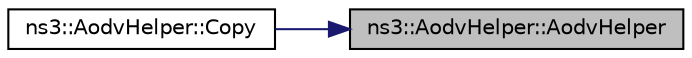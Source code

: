 digraph "ns3::AodvHelper::AodvHelper"
{
 // LATEX_PDF_SIZE
  edge [fontname="Helvetica",fontsize="10",labelfontname="Helvetica",labelfontsize="10"];
  node [fontname="Helvetica",fontsize="10",shape=record];
  rankdir="RL";
  Node1 [label="ns3::AodvHelper::AodvHelper",height=0.2,width=0.4,color="black", fillcolor="grey75", style="filled", fontcolor="black",tooltip=" "];
  Node1 -> Node2 [dir="back",color="midnightblue",fontsize="10",style="solid",fontname="Helvetica"];
  Node2 [label="ns3::AodvHelper::Copy",height=0.2,width=0.4,color="black", fillcolor="white", style="filled",URL="$classns3_1_1_aodv_helper.html#a56f1d3563d5ac6acf934660e9ddfa22c",tooltip=" "];
}

